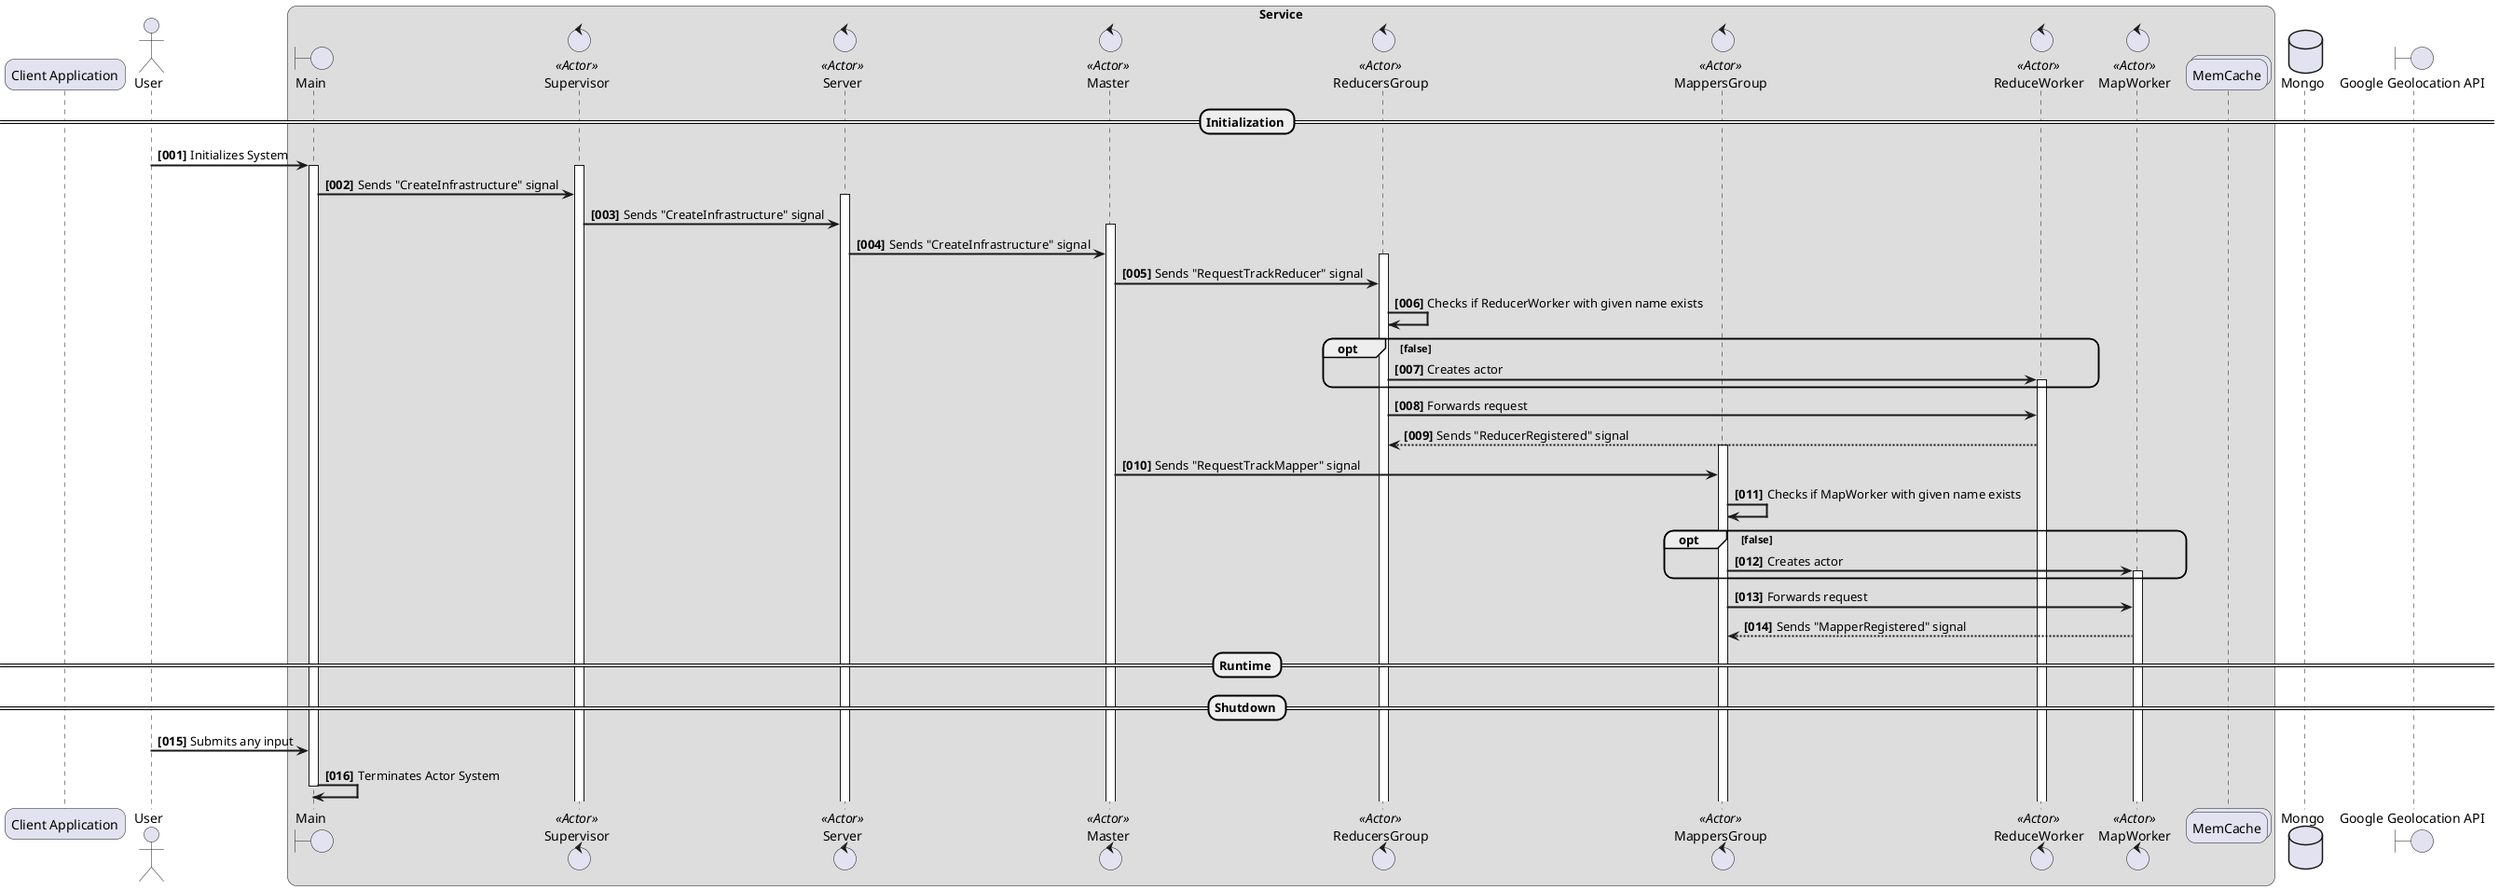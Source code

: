@startuml
skinparam sequenceArrowThickness 2
skinparam roundcorner 20

participant "Client Application" as Client
actor User
box Service
boundary Main
control Supervisor <<Actor>>
control Server <<Actor>>
control Master <<Actor>>
control ReducersGroup <<Actor>>
control MappersGroup <<Actor>>
control ReduceWorker <<Actor>>
control MapWorker <<Actor>>
collections MemCache
end box
database Mongo
boundary "Google Geolocation API" as GGA

autonumber "<b>[000]"

== Initialization ==

User -> Main : Initializes System
activate Main

activate Supervisor
Main -> Supervisor : Sends "CreateInfrastructure" signal

activate Server
Supervisor -> Server : Sends "CreateInfrastructure" signal

activate Master
Server -> Master : Sends "CreateInfrastructure" signal

activate ReducersGroup
Master -> ReducersGroup : Sends "RequestTrackReducer" signal

ReducersGroup -> ReducersGroup : Checks if ReducerWorker with given name exists

opt false
ReducersGroup -> ReduceWorker : Creates actor
activate ReduceWorker
end

ReducersGroup -> ReduceWorker : Forwards request

ReduceWorker --> ReducersGroup : Sends "ReducerRegistered" signal

activate MappersGroup
Master -> MappersGroup : Sends "RequestTrackMapper" signal

MappersGroup -> MappersGroup : Checks if MapWorker with given name exists

opt false
MappersGroup -> MapWorker : Creates actor
activate MapWorker
end

MappersGroup -> MapWorker : Forwards request

MapWorker --> MappersGroup : Sends "MapperRegistered" signal

== Runtime ==

== Shutdown ==

User -> Main : Submits any input

Main -> Main : Terminates Actor System
deactivate Main

@enduml